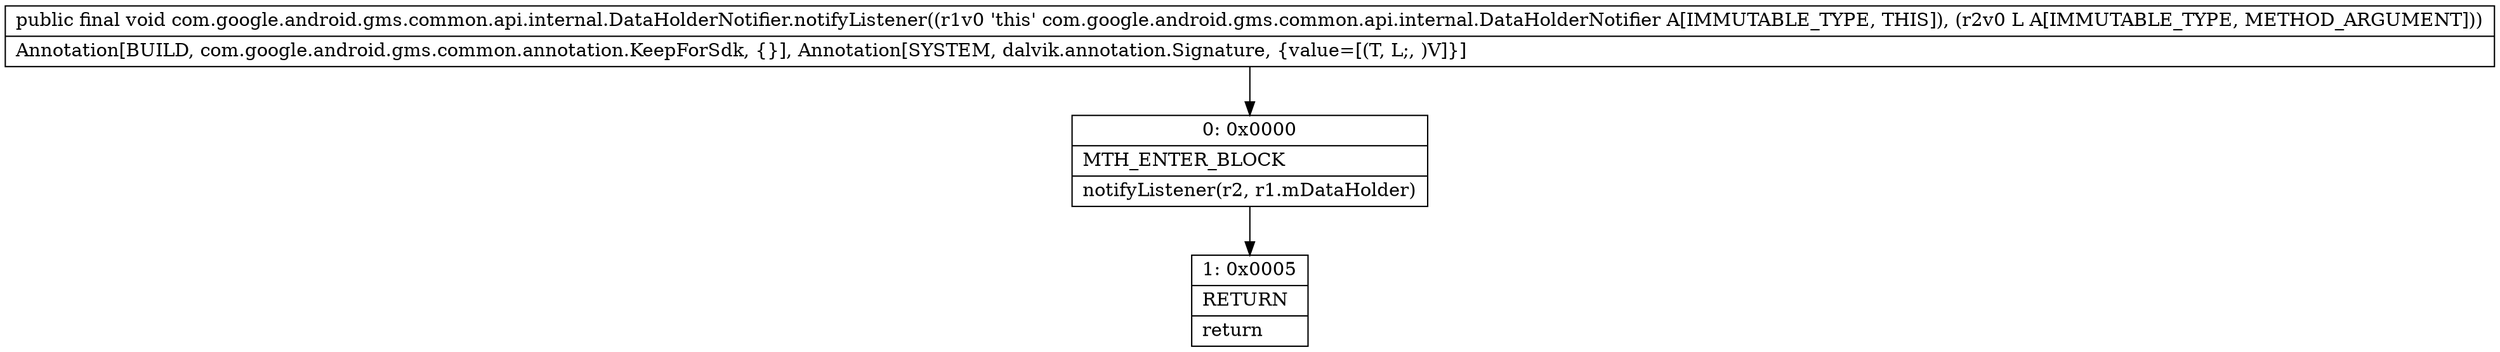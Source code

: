 digraph "CFG forcom.google.android.gms.common.api.internal.DataHolderNotifier.notifyListener(Ljava\/lang\/Object;)V" {
Node_0 [shape=record,label="{0\:\ 0x0000|MTH_ENTER_BLOCK\l|notifyListener(r2, r1.mDataHolder)\l}"];
Node_1 [shape=record,label="{1\:\ 0x0005|RETURN\l|return\l}"];
MethodNode[shape=record,label="{public final void com.google.android.gms.common.api.internal.DataHolderNotifier.notifyListener((r1v0 'this' com.google.android.gms.common.api.internal.DataHolderNotifier A[IMMUTABLE_TYPE, THIS]), (r2v0 L A[IMMUTABLE_TYPE, METHOD_ARGUMENT]))  | Annotation[BUILD, com.google.android.gms.common.annotation.KeepForSdk, \{\}], Annotation[SYSTEM, dalvik.annotation.Signature, \{value=[(T, L;, )V]\}]\l}"];
MethodNode -> Node_0;
Node_0 -> Node_1;
}

